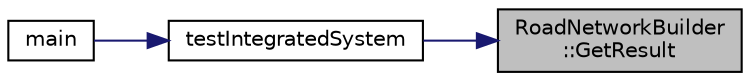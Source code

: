 digraph "RoadNetworkBuilder::GetResult"
{
 // LATEX_PDF_SIZE
  edge [fontname="Helvetica",fontsize="10",labelfontname="Helvetica",labelfontsize="10"];
  node [fontname="Helvetica",fontsize="10",shape=record];
  rankdir="RL";
  Node1 [label="RoadNetworkBuilder\l::GetResult",height=0.2,width=0.4,color="black", fillcolor="grey75", style="filled", fontcolor="black",tooltip="Returns the constructed road network."];
  Node1 -> Node2 [dir="back",color="midnightblue",fontsize="10",style="solid",fontname="Helvetica"];
  Node2 [label="testIntegratedSystem",height=0.2,width=0.4,color="black", fillcolor="white", style="filled",URL="$main_8cpp.html#a859f1c4b77421f0cb0f62ba1bfd06029",tooltip=" "];
  Node2 -> Node3 [dir="back",color="midnightblue",fontsize="10",style="solid",fontname="Helvetica"];
  Node3 [label="main",height=0.2,width=0.4,color="black", fillcolor="white", style="filled",URL="$main_8cpp.html#ae66f6b31b5ad750f1fe042a706a4e3d4",tooltip="Main program entry point."];
}
